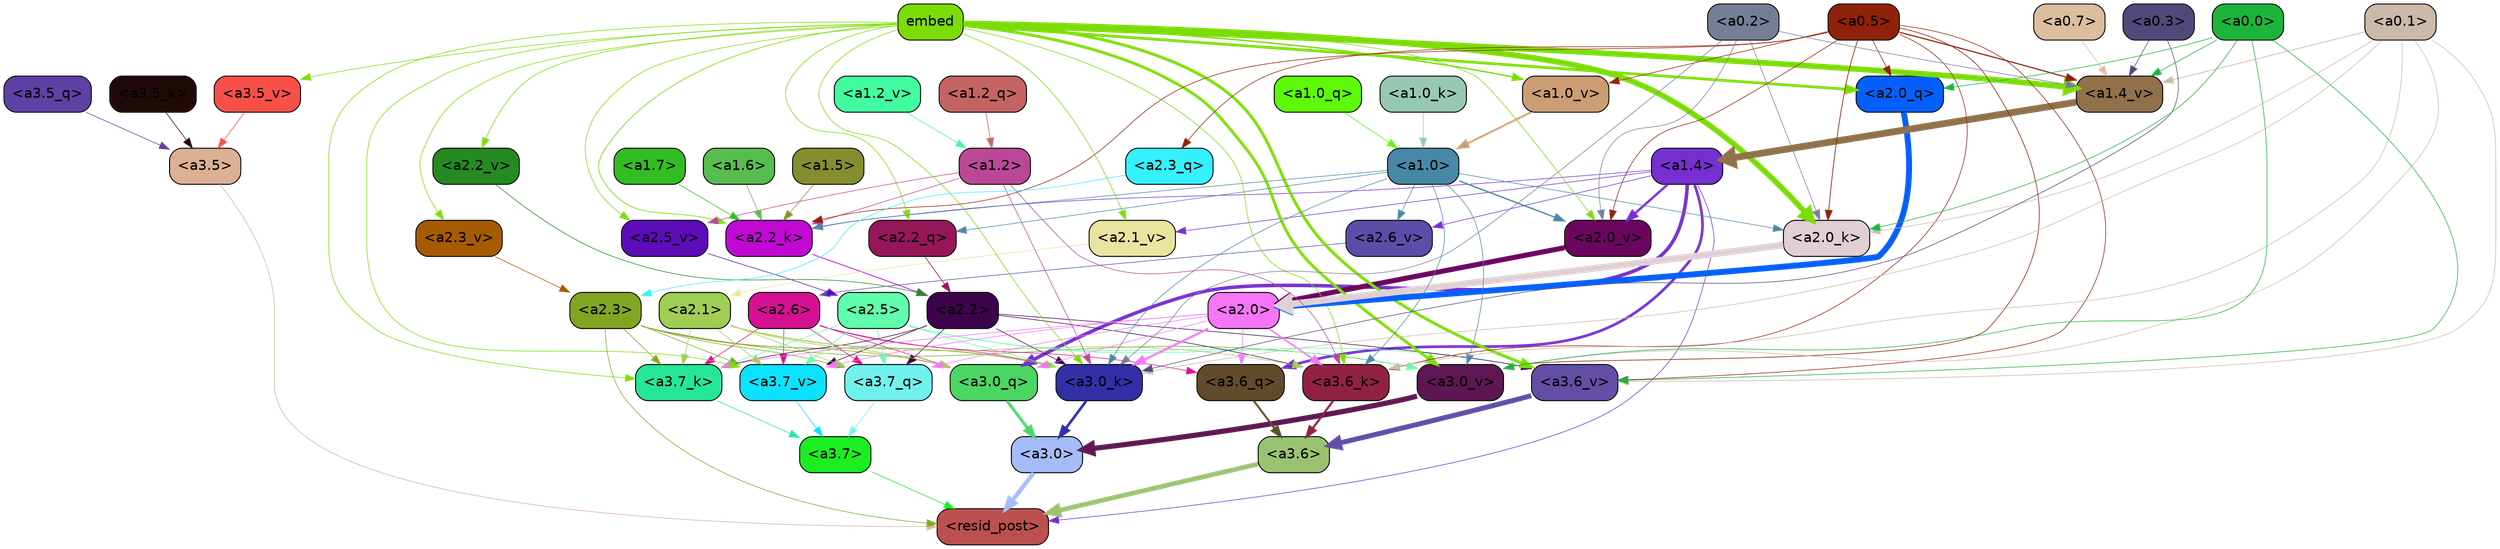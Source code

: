 strict digraph "" {
	graph [bgcolor=transparent,
		layout=dot,
		overlap=false,
		splines=true
	];
	"<a3.7>"	[color=black,
		fillcolor="#1ced20",
		fontname=Helvetica,
		shape=box,
		style="filled, rounded"];
	"<resid_post>"	[color=black,
		fillcolor="#bc504f",
		fontname=Helvetica,
		shape=box,
		style="filled, rounded"];
	"<a3.7>" -> "<resid_post>"	[color="#1ced20",
		penwidth=0.6];
	"<a3.6>"	[color=black,
		fillcolor="#9ac371",
		fontname=Helvetica,
		shape=box,
		style="filled, rounded"];
	"<a3.6>" -> "<resid_post>"	[color="#9ac371",
		penwidth=4.670643210411072];
	"<a3.5>"	[color=black,
		fillcolor="#dcb094",
		fontname=Helvetica,
		shape=box,
		style="filled, rounded"];
	"<a3.5>" -> "<resid_post>"	[color="#dcb094",
		penwidth=0.6];
	"<a3.0>"	[color=black,
		fillcolor="#a6bbf9",
		fontname=Helvetica,
		shape=box,
		style="filled, rounded"];
	"<a3.0>" -> "<resid_post>"	[color="#a6bbf9",
		penwidth=4.246885180473328];
	"<a2.3>"	[color=black,
		fillcolor="#82a621",
		fontname=Helvetica,
		shape=box,
		style="filled, rounded"];
	"<a2.3>" -> "<resid_post>"	[color="#82a621",
		penwidth=0.6];
	"<a3.7_q>"	[color=black,
		fillcolor="#71f1ed",
		fontname=Helvetica,
		shape=box,
		style="filled, rounded"];
	"<a2.3>" -> "<a3.7_q>"	[color="#82a621",
		penwidth=0.6];
	"<a3.0_q>"	[color=black,
		fillcolor="#4bd664",
		fontname=Helvetica,
		shape=box,
		style="filled, rounded"];
	"<a2.3>" -> "<a3.0_q>"	[color="#82a621",
		penwidth=0.6];
	"<a3.7_k>"	[color=black,
		fillcolor="#25e697",
		fontname=Helvetica,
		shape=box,
		style="filled, rounded"];
	"<a2.3>" -> "<a3.7_k>"	[color="#82a621",
		penwidth=0.6];
	"<a3.0_k>"	[color=black,
		fillcolor="#332fa7",
		fontname=Helvetica,
		shape=box,
		style="filled, rounded"];
	"<a2.3>" -> "<a3.0_k>"	[color="#82a621",
		penwidth=0.6];
	"<a3.7_v>"	[color=black,
		fillcolor="#0ce2fe",
		fontname=Helvetica,
		shape=box,
		style="filled, rounded"];
	"<a2.3>" -> "<a3.7_v>"	[color="#82a621",
		penwidth=0.6];
	"<a3.0_v>"	[color=black,
		fillcolor="#5e1753",
		fontname=Helvetica,
		shape=box,
		style="filled, rounded"];
	"<a2.3>" -> "<a3.0_v>"	[color="#82a621",
		penwidth=0.6];
	"<a1.4>"	[color=black,
		fillcolor="#762fd0",
		fontname=Helvetica,
		shape=box,
		style="filled, rounded"];
	"<a1.4>" -> "<resid_post>"	[color="#762fd0",
		penwidth=0.6];
	"<a3.6_q>"	[color=black,
		fillcolor="#604b2a",
		fontname=Helvetica,
		shape=box,
		style="filled, rounded"];
	"<a1.4>" -> "<a3.6_q>"	[color="#762fd0",
		penwidth=2.6487714648246765];
	"<a1.4>" -> "<a3.0_q>"	[color="#762fd0",
		penwidth=3.477886103093624];
	"<a2.2_k>"	[color=black,
		fillcolor="#c108d4",
		fontname=Helvetica,
		shape=box,
		style="filled, rounded"];
	"<a1.4>" -> "<a2.2_k>"	[color="#762fd0",
		penwidth=0.6];
	"<a2.6_v>"	[color=black,
		fillcolor="#5a4ea8",
		fontname=Helvetica,
		shape=box,
		style="filled, rounded"];
	"<a1.4>" -> "<a2.6_v>"	[color="#762fd0",
		penwidth=0.6];
	"<a2.1_v>"	[color=black,
		fillcolor="#e9e4a0",
		fontname=Helvetica,
		shape=box,
		style="filled, rounded"];
	"<a1.4>" -> "<a2.1_v>"	[color="#762fd0",
		penwidth=0.6];
	"<a2.0_v>"	[color=black,
		fillcolor="#6b065e",
		fontname=Helvetica,
		shape=box,
		style="filled, rounded"];
	"<a1.4>" -> "<a2.0_v>"	[color="#762fd0",
		penwidth=2.3358620405197144];
	"<a3.7_q>" -> "<a3.7>"	[color="#71f1ed",
		penwidth=0.6];
	"<a3.6_q>" -> "<a3.6>"	[color="#604b2a",
		penwidth=2.03758105635643];
	"<a3.5_q>"	[color=black,
		fillcolor="#5d41a4",
		fontname=Helvetica,
		shape=box,
		style="filled, rounded"];
	"<a3.5_q>" -> "<a3.5>"	[color="#5d41a4",
		penwidth=0.6];
	"<a3.0_q>" -> "<a3.0>"	[color="#4bd664",
		penwidth=2.8638100624084473];
	"<a3.7_k>" -> "<a3.7>"	[color="#25e697",
		penwidth=0.6];
	"<a3.6_k>"	[color=black,
		fillcolor="#912242",
		fontname=Helvetica,
		shape=box,
		style="filled, rounded"];
	"<a3.6_k>" -> "<a3.6>"	[color="#912242",
		penwidth=2.174198240041733];
	"<a3.5_k>"	[color=black,
		fillcolor="#200908",
		fontname=Helvetica,
		shape=box,
		style="filled, rounded"];
	"<a3.5_k>" -> "<a3.5>"	[color="#200908",
		penwidth=0.6];
	"<a3.0_k>" -> "<a3.0>"	[color="#332fa7",
		penwidth=2.6274144649505615];
	"<a3.7_v>" -> "<a3.7>"	[color="#0ce2fe",
		penwidth=0.6];
	"<a3.6_v>"	[color=black,
		fillcolor="#634ea6",
		fontname=Helvetica,
		shape=box,
		style="filled, rounded"];
	"<a3.6_v>" -> "<a3.6>"	[color="#634ea6",
		penwidth=5.002329230308533];
	"<a3.5_v>"	[color=black,
		fillcolor="#f85049",
		fontname=Helvetica,
		shape=box,
		style="filled, rounded"];
	"<a3.5_v>" -> "<a3.5>"	[color="#f85049",
		penwidth=0.6];
	"<a3.0_v>" -> "<a3.0>"	[color="#5e1753",
		penwidth=5.188832879066467];
	"<a2.6>"	[color=black,
		fillcolor="#d61092",
		fontname=Helvetica,
		shape=box,
		style="filled, rounded"];
	"<a2.6>" -> "<a3.7_q>"	[color="#d61092",
		penwidth=0.6];
	"<a2.6>" -> "<a3.6_q>"	[color="#d61092",
		penwidth=0.6];
	"<a2.6>" -> "<a3.0_q>"	[color="#d61092",
		penwidth=0.6];
	"<a2.6>" -> "<a3.7_k>"	[color="#d61092",
		penwidth=0.6];
	"<a2.6>" -> "<a3.0_k>"	[color="#d61092",
		penwidth=0.6];
	"<a2.6>" -> "<a3.7_v>"	[color="#d61092",
		penwidth=0.6];
	"<a2.5>"	[color=black,
		fillcolor="#60feac",
		fontname=Helvetica,
		shape=box,
		style="filled, rounded"];
	"<a2.5>" -> "<a3.7_q>"	[color="#60feac",
		penwidth=0.6];
	"<a2.5>" -> "<a3.7_k>"	[color="#60feac",
		penwidth=0.6];
	"<a2.5>" -> "<a3.0_k>"	[color="#60feac",
		penwidth=0.6];
	"<a2.5>" -> "<a3.7_v>"	[color="#60feac",
		penwidth=0.6];
	"<a2.5>" -> "<a3.6_v>"	[color="#60feac",
		penwidth=0.6];
	"<a2.5>" -> "<a3.0_v>"	[color="#60feac",
		penwidth=0.6];
	"<a2.2>"	[color=black,
		fillcolor="#3d034b",
		fontname=Helvetica,
		shape=box,
		style="filled, rounded"];
	"<a2.2>" -> "<a3.7_q>"	[color="#3d034b",
		penwidth=0.6];
	"<a2.2>" -> "<a3.7_k>"	[color="#3d034b",
		penwidth=0.6];
	"<a2.2>" -> "<a3.6_k>"	[color="#3d034b",
		penwidth=0.6];
	"<a2.2>" -> "<a3.0_k>"	[color="#3d034b",
		penwidth=0.6];
	"<a2.2>" -> "<a3.7_v>"	[color="#3d034b",
		penwidth=0.6];
	"<a2.2>" -> "<a3.6_v>"	[color="#3d034b",
		penwidth=0.6];
	"<a2.1>"	[color=black,
		fillcolor="#a0cd53",
		fontname=Helvetica,
		shape=box,
		style="filled, rounded"];
	"<a2.1>" -> "<a3.7_q>"	[color="#a0cd53",
		penwidth=0.6];
	"<a2.1>" -> "<a3.0_q>"	[color="#a0cd53",
		penwidth=0.6];
	"<a2.1>" -> "<a3.7_k>"	[color="#a0cd53",
		penwidth=0.6];
	"<a2.1>" -> "<a3.6_k>"	[color="#a0cd53",
		penwidth=0.6];
	"<a2.1>" -> "<a3.0_k>"	[color="#a0cd53",
		penwidth=0.6];
	"<a2.1>" -> "<a3.7_v>"	[color="#a0cd53",
		penwidth=0.6];
	"<a2.0>"	[color=black,
		fillcolor="#f476f7",
		fontname=Helvetica,
		shape=box,
		style="filled, rounded"];
	"<a2.0>" -> "<a3.7_q>"	[color="#f476f7",
		penwidth=0.6];
	"<a2.0>" -> "<a3.6_q>"	[color="#f476f7",
		penwidth=0.6];
	"<a2.0>" -> "<a3.0_q>"	[color="#f476f7",
		penwidth=0.6];
	"<a2.0>" -> "<a3.7_k>"	[color="#f476f7",
		penwidth=0.6];
	"<a2.0>" -> "<a3.6_k>"	[color="#f476f7",
		penwidth=1.5417278409004211];
	"<a2.0>" -> "<a3.0_k>"	[color="#f476f7",
		penwidth=2.23091459274292];
	"<a2.0>" -> "<a3.7_v>"	[color="#f476f7",
		penwidth=0.6];
	embed	[color=black,
		fillcolor="#7bdc07",
		fontname=Helvetica,
		shape=box,
		style="filled, rounded"];
	embed -> "<a3.7_k>"	[color="#7bdc07",
		penwidth=0.6];
	embed -> "<a3.6_k>"	[color="#7bdc07",
		penwidth=0.6];
	embed -> "<a3.0_k>"	[color="#7bdc07",
		penwidth=0.6];
	embed -> "<a3.7_v>"	[color="#7bdc07",
		penwidth=0.6];
	embed -> "<a3.6_v>"	[color="#7bdc07",
		penwidth=2.9511587619781494];
	embed -> "<a3.5_v>"	[color="#7bdc07",
		penwidth=0.6];
	embed -> "<a3.0_v>"	[color="#7bdc07",
		penwidth=2.8577730655670166];
	"<a2.2_q>"	[color=black,
		fillcolor="#96165a",
		fontname=Helvetica,
		shape=box,
		style="filled, rounded"];
	embed -> "<a2.2_q>"	[color="#7bdc07",
		penwidth=0.6];
	"<a2.0_q>"	[color=black,
		fillcolor="#055ffa",
		fontname=Helvetica,
		shape=box,
		style="filled, rounded"];
	embed -> "<a2.0_q>"	[color="#7bdc07",
		penwidth=2.7340729534626007];
	embed -> "<a2.2_k>"	[color="#7bdc07",
		penwidth=0.69573974609375];
	"<a2.0_k>"	[color=black,
		fillcolor="#e0d0d4",
		fontname=Helvetica,
		shape=box,
		style="filled, rounded"];
	embed -> "<a2.0_k>"	[color="#7bdc07",
		penwidth=5.629883050918579];
	"<a2.5_v>"	[color=black,
		fillcolor="#5d0cb9",
		fontname=Helvetica,
		shape=box,
		style="filled, rounded"];
	embed -> "<a2.5_v>"	[color="#7bdc07",
		penwidth=0.6];
	"<a2.3_v>"	[color=black,
		fillcolor="#a65b02",
		fontname=Helvetica,
		shape=box,
		style="filled, rounded"];
	embed -> "<a2.3_v>"	[color="#7bdc07",
		penwidth=0.6];
	"<a2.2_v>"	[color=black,
		fillcolor="#248a21",
		fontname=Helvetica,
		shape=box,
		style="filled, rounded"];
	embed -> "<a2.2_v>"	[color="#7bdc07",
		penwidth=0.6];
	embed -> "<a2.1_v>"	[color="#7bdc07",
		penwidth=0.6];
	embed -> "<a2.0_v>"	[color="#7bdc07",
		penwidth=0.6];
	"<a1.4_v>"	[color=black,
		fillcolor="#90714a",
		fontname=Helvetica,
		shape=box,
		style="filled, rounded"];
	embed -> "<a1.4_v>"	[color="#7bdc07",
		penwidth=5.6260271072387695];
	"<a1.0_v>"	[color=black,
		fillcolor="#cc9d74",
		fontname=Helvetica,
		shape=box,
		style="filled, rounded"];
	embed -> "<a1.0_v>"	[color="#7bdc07",
		penwidth=1.3646823167800903];
	"<a1.2>"	[color=black,
		fillcolor="#ba4896",
		fontname=Helvetica,
		shape=box,
		style="filled, rounded"];
	"<a1.2>" -> "<a3.6_k>"	[color="#ba4896",
		penwidth=0.6];
	"<a1.2>" -> "<a3.0_k>"	[color="#ba4896",
		penwidth=0.6];
	"<a1.2>" -> "<a2.2_k>"	[color="#ba4896",
		penwidth=0.6];
	"<a1.2>" -> "<a2.5_v>"	[color="#ba4896",
		penwidth=0.6];
	"<a1.0>"	[color=black,
		fillcolor="#4888a7",
		fontname=Helvetica,
		shape=box,
		style="filled, rounded"];
	"<a1.0>" -> "<a3.6_k>"	[color="#4888a7",
		penwidth=0.6];
	"<a1.0>" -> "<a3.0_k>"	[color="#4888a7",
		penwidth=0.6];
	"<a1.0>" -> "<a3.0_v>"	[color="#4888a7",
		penwidth=0.6];
	"<a1.0>" -> "<a2.2_q>"	[color="#4888a7",
		penwidth=0.6];
	"<a1.0>" -> "<a2.2_k>"	[color="#4888a7",
		penwidth=0.6];
	"<a1.0>" -> "<a2.0_k>"	[color="#4888a7",
		penwidth=0.6];
	"<a1.0>" -> "<a2.6_v>"	[color="#4888a7",
		penwidth=0.6];
	"<a1.0>" -> "<a2.0_v>"	[color="#4888a7",
		penwidth=1.3103609085083008];
	"<a0.5>"	[color=black,
		fillcolor="#90210a",
		fontname=Helvetica,
		shape=box,
		style="filled, rounded"];
	"<a0.5>" -> "<a3.6_k>"	[color="#90210a",
		penwidth=0.6];
	"<a0.5>" -> "<a3.6_v>"	[color="#90210a",
		penwidth=0.6];
	"<a0.5>" -> "<a3.0_v>"	[color="#90210a",
		penwidth=0.6446345448493958];
	"<a2.3_q>"	[color=black,
		fillcolor="#35f0fd",
		fontname=Helvetica,
		shape=box,
		style="filled, rounded"];
	"<a0.5>" -> "<a2.3_q>"	[color="#90210a",
		penwidth=0.6];
	"<a0.5>" -> "<a2.0_q>"	[color="#90210a",
		penwidth=0.6];
	"<a0.5>" -> "<a2.2_k>"	[color="#90210a",
		penwidth=0.6];
	"<a0.5>" -> "<a2.0_k>"	[color="#90210a",
		penwidth=0.7065601348876953];
	"<a0.5>" -> "<a2.0_v>"	[color="#90210a",
		penwidth=0.6];
	"<a0.5>" -> "<a1.4_v>"	[color="#90210a",
		penwidth=1.1228110790252686];
	"<a0.5>" -> "<a1.0_v>"	[color="#90210a",
		penwidth=0.6];
	"<a0.1>"	[color=black,
		fillcolor="#cbb9a9",
		fontname=Helvetica,
		shape=box,
		style="filled, rounded"];
	"<a0.1>" -> "<a3.6_k>"	[color="#cbb9a9",
		penwidth=0.6];
	"<a0.1>" -> "<a3.0_k>"	[color="#cbb9a9",
		penwidth=0.6];
	"<a0.1>" -> "<a3.6_v>"	[color="#cbb9a9",
		penwidth=0.6];
	"<a0.1>" -> "<a3.0_v>"	[color="#cbb9a9",
		penwidth=0.6];
	"<a0.1>" -> "<a2.0_k>"	[color="#cbb9a9",
		penwidth=0.6];
	"<a0.1>" -> "<a1.4_v>"	[color="#cbb9a9",
		penwidth=0.7182521820068359];
	"<a0.3>"	[color=black,
		fillcolor="#52487b",
		fontname=Helvetica,
		shape=box,
		style="filled, rounded"];
	"<a0.3>" -> "<a3.0_k>"	[color="#52487b",
		penwidth=0.6];
	"<a0.3>" -> "<a1.4_v>"	[color="#52487b",
		penwidth=0.6];
	"<a0.2>"	[color=black,
		fillcolor="#767e95",
		fontname=Helvetica,
		shape=box,
		style="filled, rounded"];
	"<a0.2>" -> "<a3.0_k>"	[color="#767e95",
		penwidth=0.6];
	"<a0.2>" -> "<a2.0_k>"	[color="#767e95",
		penwidth=0.6];
	"<a0.2>" -> "<a2.0_v>"	[color="#767e95",
		penwidth=0.6];
	"<a0.2>" -> "<a1.4_v>"	[color="#767e95",
		penwidth=0.6];
	"<a0.0>"	[color=black,
		fillcolor="#1cb43b",
		fontname=Helvetica,
		shape=box,
		style="filled, rounded"];
	"<a0.0>" -> "<a3.6_v>"	[color="#1cb43b",
		penwidth=0.6];
	"<a0.0>" -> "<a3.0_v>"	[color="#1cb43b",
		penwidth=0.6];
	"<a0.0>" -> "<a2.0_q>"	[color="#1cb43b",
		penwidth=0.6];
	"<a0.0>" -> "<a2.0_k>"	[color="#1cb43b",
		penwidth=0.6];
	"<a0.0>" -> "<a1.4_v>"	[color="#1cb43b",
		penwidth=0.6];
	"<a2.3_q>" -> "<a2.3>"	[color="#35f0fd",
		penwidth=0.6];
	"<a2.2_q>" -> "<a2.2>"	[color="#96165a",
		penwidth=0.6407594680786133];
	"<a2.0_q>" -> "<a2.0>"	[color="#055ffa",
		penwidth=5.885338068008423];
	"<a2.2_k>" -> "<a2.2>"	[color="#c108d4",
		penwidth=0.7811911106109619];
	"<a2.0_k>" -> "<a2.0>"	[color="#e0d0d4",
		penwidth=6.657835483551025];
	"<a2.6_v>" -> "<a2.6>"	[color="#5a4ea8",
		penwidth=0.6];
	"<a2.5_v>" -> "<a2.5>"	[color="#5d0cb9",
		penwidth=0.6];
	"<a2.3_v>" -> "<a2.3>"	[color="#a65b02",
		penwidth=0.6];
	"<a2.2_v>" -> "<a2.2>"	[color="#248a21",
		penwidth=0.6];
	"<a2.1_v>" -> "<a2.1>"	[color="#e9e4a0",
		penwidth=0.6];
	"<a2.0_v>" -> "<a2.0>"	[color="#6b065e",
		penwidth=5.070239782333374];
	"<a1.7>"	[color=black,
		fillcolor="#32be22",
		fontname=Helvetica,
		shape=box,
		style="filled, rounded"];
	"<a1.7>" -> "<a2.2_k>"	[color="#32be22",
		penwidth=0.6];
	"<a1.6>"	[color=black,
		fillcolor="#58bd4f",
		fontname=Helvetica,
		shape=box,
		style="filled, rounded"];
	"<a1.6>" -> "<a2.2_k>"	[color="#58bd4f",
		penwidth=0.6];
	"<a1.5>"	[color=black,
		fillcolor="#858e2e",
		fontname=Helvetica,
		shape=box,
		style="filled, rounded"];
	"<a1.5>" -> "<a2.2_k>"	[color="#858e2e",
		penwidth=0.6];
	"<a1.2_q>"	[color=black,
		fillcolor="#c36463",
		fontname=Helvetica,
		shape=box,
		style="filled, rounded"];
	"<a1.2_q>" -> "<a1.2>"	[color="#c36463",
		penwidth=0.6509807109832764];
	"<a1.0_q>"	[color=black,
		fillcolor="#5cf908",
		fontname=Helvetica,
		shape=box,
		style="filled, rounded"];
	"<a1.0_q>" -> "<a1.0>"	[color="#5cf908",
		penwidth=0.6];
	"<a1.0_k>"	[color=black,
		fillcolor="#97c8b2",
		fontname=Helvetica,
		shape=box,
		style="filled, rounded"];
	"<a1.0_k>" -> "<a1.0>"	[color="#97c8b2",
		penwidth=0.6];
	"<a1.4_v>" -> "<a1.4>"	[color="#90714a",
		penwidth=6.8020641803741455];
	"<a1.2_v>"	[color=black,
		fillcolor="#41fc9f",
		fontname=Helvetica,
		shape=box,
		style="filled, rounded"];
	"<a1.2_v>" -> "<a1.2>"	[color="#41fc9f",
		penwidth=0.6];
	"<a1.0_v>" -> "<a1.0>"	[color="#cc9d74",
		penwidth=1.9194684028625488];
	"<a0.7>"	[color=black,
		fillcolor="#dcbd9e",
		fontname=Helvetica,
		shape=box,
		style="filled, rounded"];
	"<a0.7>" -> "<a1.4_v>"	[color="#dcbd9e",
		penwidth=0.6];
}
